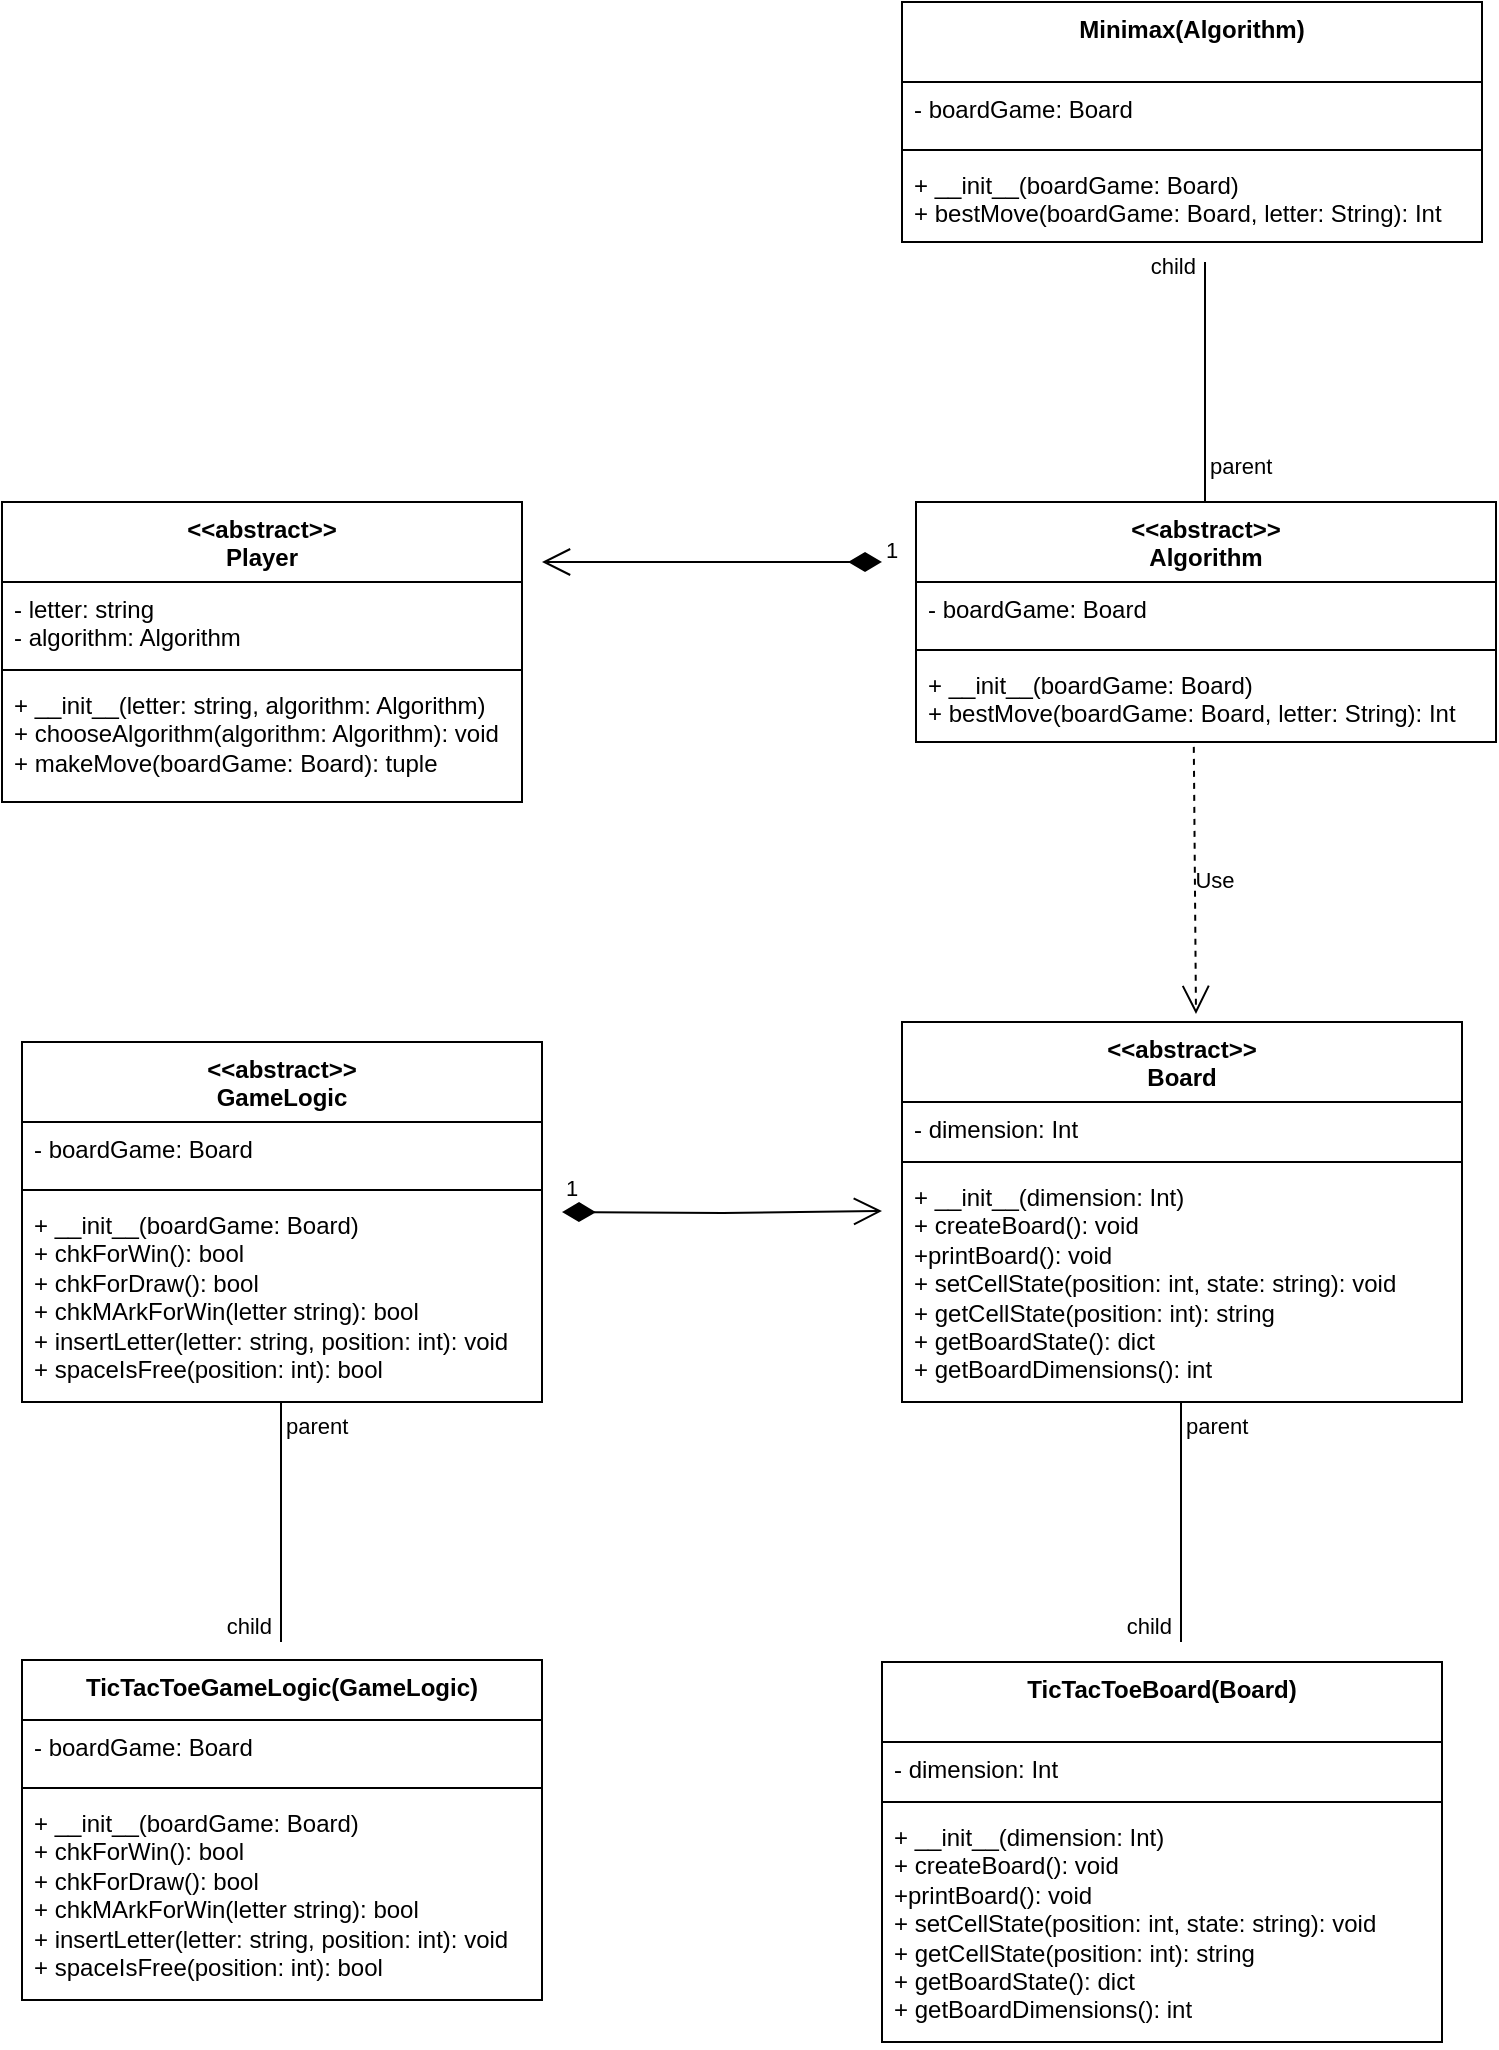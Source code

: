 <mxfile version="21.6.3" type="github">
  <diagram id="C5RBs43oDa-KdzZeNtuy" name="Page-1">
    <mxGraphModel dx="829" dy="1107" grid="1" gridSize="10" guides="1" tooltips="1" connect="1" arrows="1" fold="1" page="1" pageScale="1" pageWidth="827" pageHeight="1169" math="0" shadow="0">
      <root>
        <mxCell id="WIyWlLk6GJQsqaUBKTNV-0" />
        <mxCell id="WIyWlLk6GJQsqaUBKTNV-1" parent="WIyWlLk6GJQsqaUBKTNV-0" />
        <mxCell id="gsF-YBjQLXxrRffHI38C-0" value="&amp;lt;&amp;lt;abstract&amp;gt;&amp;gt;&lt;br&gt;Algorithm&lt;br&gt;" style="swimlane;fontStyle=1;align=center;verticalAlign=top;childLayout=stackLayout;horizontal=1;startSize=40;horizontalStack=0;resizeParent=1;resizeParentMax=0;resizeLast=0;collapsible=1;marginBottom=0;whiteSpace=wrap;html=1;" vertex="1" parent="WIyWlLk6GJQsqaUBKTNV-1">
          <mxGeometry x="537" y="420" width="290" height="120" as="geometry" />
        </mxCell>
        <mxCell id="gsF-YBjQLXxrRffHI38C-1" value="- boardGame: Board&lt;br&gt;" style="text;strokeColor=none;fillColor=none;align=left;verticalAlign=top;spacingLeft=4;spacingRight=4;overflow=hidden;rotatable=0;points=[[0,0.5],[1,0.5]];portConstraint=eastwest;whiteSpace=wrap;html=1;" vertex="1" parent="gsF-YBjQLXxrRffHI38C-0">
          <mxGeometry y="40" width="290" height="30" as="geometry" />
        </mxCell>
        <mxCell id="gsF-YBjQLXxrRffHI38C-2" value="" style="line;strokeWidth=1;fillColor=none;align=left;verticalAlign=middle;spacingTop=-1;spacingLeft=3;spacingRight=3;rotatable=0;labelPosition=right;points=[];portConstraint=eastwest;strokeColor=inherit;" vertex="1" parent="gsF-YBjQLXxrRffHI38C-0">
          <mxGeometry y="70" width="290" height="8" as="geometry" />
        </mxCell>
        <mxCell id="gsF-YBjQLXxrRffHI38C-3" value="+ __init__(boardGame: Board)&lt;br&gt;+ bestMove(boardGame: Board, letter: String): Int" style="text;strokeColor=none;fillColor=none;align=left;verticalAlign=top;spacingLeft=4;spacingRight=4;overflow=hidden;rotatable=0;points=[[0,0.5],[1,0.5]];portConstraint=eastwest;whiteSpace=wrap;html=1;" vertex="1" parent="gsF-YBjQLXxrRffHI38C-0">
          <mxGeometry y="78" width="290" height="42" as="geometry" />
        </mxCell>
        <mxCell id="gsF-YBjQLXxrRffHI38C-4" value="&amp;lt;&amp;lt;abstract&amp;gt;&amp;gt;&lt;br&gt;Board&lt;br&gt;" style="swimlane;fontStyle=1;align=center;verticalAlign=top;childLayout=stackLayout;horizontal=1;startSize=40;horizontalStack=0;resizeParent=1;resizeParentMax=0;resizeLast=0;collapsible=1;marginBottom=0;whiteSpace=wrap;html=1;" vertex="1" parent="WIyWlLk6GJQsqaUBKTNV-1">
          <mxGeometry x="530" y="680" width="280" height="190" as="geometry" />
        </mxCell>
        <mxCell id="gsF-YBjQLXxrRffHI38C-5" value="- dimension: Int" style="text;strokeColor=none;fillColor=none;align=left;verticalAlign=top;spacingLeft=4;spacingRight=4;overflow=hidden;rotatable=0;points=[[0,0.5],[1,0.5]];portConstraint=eastwest;whiteSpace=wrap;html=1;" vertex="1" parent="gsF-YBjQLXxrRffHI38C-4">
          <mxGeometry y="40" width="280" height="26" as="geometry" />
        </mxCell>
        <mxCell id="gsF-YBjQLXxrRffHI38C-6" value="" style="line;strokeWidth=1;fillColor=none;align=left;verticalAlign=middle;spacingTop=-1;spacingLeft=3;spacingRight=3;rotatable=0;labelPosition=right;points=[];portConstraint=eastwest;strokeColor=inherit;" vertex="1" parent="gsF-YBjQLXxrRffHI38C-4">
          <mxGeometry y="66" width="280" height="8" as="geometry" />
        </mxCell>
        <mxCell id="gsF-YBjQLXxrRffHI38C-7" value="+ __init__(dimension: Int)&lt;br&gt;+ createBoard(): void&lt;br&gt;+printBoard(): void&lt;br&gt;+ setCellState(position: int, state: string): void&lt;br&gt;+ getCellState(position: int): string&lt;br&gt;+ getBoardState(): dict&lt;br&gt;+ getBoardDimensions(): int" style="text;strokeColor=none;fillColor=none;align=left;verticalAlign=top;spacingLeft=4;spacingRight=4;overflow=hidden;rotatable=0;points=[[0,0.5],[1,0.5]];portConstraint=eastwest;whiteSpace=wrap;html=1;" vertex="1" parent="gsF-YBjQLXxrRffHI38C-4">
          <mxGeometry y="74" width="280" height="116" as="geometry" />
        </mxCell>
        <mxCell id="gsF-YBjQLXxrRffHI38C-12" value="&amp;lt;&amp;lt;abstract&amp;gt;&amp;gt;&lt;br&gt;GameLogic" style="swimlane;fontStyle=1;align=center;verticalAlign=top;childLayout=stackLayout;horizontal=1;startSize=40;horizontalStack=0;resizeParent=1;resizeParentMax=0;resizeLast=0;collapsible=1;marginBottom=0;whiteSpace=wrap;html=1;" vertex="1" parent="WIyWlLk6GJQsqaUBKTNV-1">
          <mxGeometry x="90" y="690" width="260" height="180" as="geometry" />
        </mxCell>
        <mxCell id="gsF-YBjQLXxrRffHI38C-13" value="- boardGame: Board" style="text;strokeColor=none;fillColor=none;align=left;verticalAlign=top;spacingLeft=4;spacingRight=4;overflow=hidden;rotatable=0;points=[[0,0.5],[1,0.5]];portConstraint=eastwest;whiteSpace=wrap;html=1;" vertex="1" parent="gsF-YBjQLXxrRffHI38C-12">
          <mxGeometry y="40" width="260" height="30" as="geometry" />
        </mxCell>
        <mxCell id="gsF-YBjQLXxrRffHI38C-14" value="" style="line;strokeWidth=1;fillColor=none;align=left;verticalAlign=middle;spacingTop=-1;spacingLeft=3;spacingRight=3;rotatable=0;labelPosition=right;points=[];portConstraint=eastwest;strokeColor=inherit;" vertex="1" parent="gsF-YBjQLXxrRffHI38C-12">
          <mxGeometry y="70" width="260" height="8" as="geometry" />
        </mxCell>
        <mxCell id="gsF-YBjQLXxrRffHI38C-15" value="+ __init__(boardGame: Board)&lt;br&gt;+ chkForWin(): bool&lt;br&gt;+ chkForDraw(): bool&lt;br&gt;+ chkMArkForWin(letter string): bool&lt;br&gt;+ insertLetter(letter: string, position: int): void&lt;br&gt;+ spaceIsFree(position: int): bool" style="text;strokeColor=none;fillColor=none;align=left;verticalAlign=top;spacingLeft=4;spacingRight=4;overflow=hidden;rotatable=0;points=[[0,0.5],[1,0.5]];portConstraint=eastwest;whiteSpace=wrap;html=1;" vertex="1" parent="gsF-YBjQLXxrRffHI38C-12">
          <mxGeometry y="78" width="260" height="102" as="geometry" />
        </mxCell>
        <mxCell id="gsF-YBjQLXxrRffHI38C-16" value="&amp;lt;&amp;lt;abstract&amp;gt;&amp;gt;&lt;br&gt;Player" style="swimlane;fontStyle=1;align=center;verticalAlign=top;childLayout=stackLayout;horizontal=1;startSize=40;horizontalStack=0;resizeParent=1;resizeParentMax=0;resizeLast=0;collapsible=1;marginBottom=0;whiteSpace=wrap;html=1;" vertex="1" parent="WIyWlLk6GJQsqaUBKTNV-1">
          <mxGeometry x="80" y="420" width="260" height="150" as="geometry" />
        </mxCell>
        <mxCell id="gsF-YBjQLXxrRffHI38C-17" value="- letter: string&lt;br&gt;- algorithm: Algorithm" style="text;strokeColor=none;fillColor=none;align=left;verticalAlign=top;spacingLeft=4;spacingRight=4;overflow=hidden;rotatable=0;points=[[0,0.5],[1,0.5]];portConstraint=eastwest;whiteSpace=wrap;html=1;" vertex="1" parent="gsF-YBjQLXxrRffHI38C-16">
          <mxGeometry y="40" width="260" height="40" as="geometry" />
        </mxCell>
        <mxCell id="gsF-YBjQLXxrRffHI38C-18" value="" style="line;strokeWidth=1;fillColor=none;align=left;verticalAlign=middle;spacingTop=-1;spacingLeft=3;spacingRight=3;rotatable=0;labelPosition=right;points=[];portConstraint=eastwest;strokeColor=inherit;" vertex="1" parent="gsF-YBjQLXxrRffHI38C-16">
          <mxGeometry y="80" width="260" height="8" as="geometry" />
        </mxCell>
        <mxCell id="gsF-YBjQLXxrRffHI38C-19" value="+ __init__(letter: string, algorithm: Algorithm)&lt;br&gt;+ chooseAlgorithm(algorithm: Algorithm): void&lt;br&gt;+ makeMove(boardGame: Board): tuple" style="text;strokeColor=none;fillColor=none;align=left;verticalAlign=top;spacingLeft=4;spacingRight=4;overflow=hidden;rotatable=0;points=[[0,0.5],[1,0.5]];portConstraint=eastwest;whiteSpace=wrap;html=1;" vertex="1" parent="gsF-YBjQLXxrRffHI38C-16">
          <mxGeometry y="88" width="260" height="62" as="geometry" />
        </mxCell>
        <mxCell id="gsF-YBjQLXxrRffHI38C-22" value="Use" style="endArrow=open;endSize=12;dashed=1;html=1;rounded=0;exitX=0.479;exitY=1.058;exitDx=0;exitDy=0;exitPerimeter=0;entryX=0.525;entryY=-0.021;entryDx=0;entryDy=0;entryPerimeter=0;" edge="1" parent="WIyWlLk6GJQsqaUBKTNV-1" source="gsF-YBjQLXxrRffHI38C-3" target="gsF-YBjQLXxrRffHI38C-4">
          <mxGeometry y="10" width="160" relative="1" as="geometry">
            <mxPoint x="602" y="600" as="sourcePoint" />
            <mxPoint x="762" y="600" as="targetPoint" />
            <mxPoint as="offset" />
          </mxGeometry>
        </mxCell>
        <mxCell id="gsF-YBjQLXxrRffHI38C-37" value="" style="endArrow=none;html=1;edgeStyle=orthogonalEdgeStyle;rounded=0;exitX=0.515;exitY=1;exitDx=0;exitDy=0;exitPerimeter=0;" edge="1" parent="WIyWlLk6GJQsqaUBKTNV-1">
          <mxGeometry relative="1" as="geometry">
            <mxPoint x="681.5" y="300" as="sourcePoint" />
            <mxPoint x="681.5" y="420" as="targetPoint" />
          </mxGeometry>
        </mxCell>
        <mxCell id="gsF-YBjQLXxrRffHI38C-38" value="parent" style="edgeLabel;resizable=0;html=1;align=left;verticalAlign=bottom;" connectable="0" vertex="1" parent="gsF-YBjQLXxrRffHI38C-37">
          <mxGeometry x="-1" relative="1" as="geometry">
            <mxPoint y="110" as="offset" />
          </mxGeometry>
        </mxCell>
        <mxCell id="gsF-YBjQLXxrRffHI38C-39" value="child" style="edgeLabel;resizable=0;html=1;align=right;verticalAlign=bottom;" connectable="0" vertex="1" parent="gsF-YBjQLXxrRffHI38C-37">
          <mxGeometry x="1" relative="1" as="geometry">
            <mxPoint x="-4" y="-110" as="offset" />
          </mxGeometry>
        </mxCell>
        <mxCell id="gsF-YBjQLXxrRffHI38C-44" value="Minimax(Algorithm)" style="swimlane;fontStyle=1;align=center;verticalAlign=top;childLayout=stackLayout;horizontal=1;startSize=40;horizontalStack=0;resizeParent=1;resizeParentMax=0;resizeLast=0;collapsible=1;marginBottom=0;whiteSpace=wrap;html=1;" vertex="1" parent="WIyWlLk6GJQsqaUBKTNV-1">
          <mxGeometry x="530" y="170" width="290" height="120" as="geometry" />
        </mxCell>
        <mxCell id="gsF-YBjQLXxrRffHI38C-45" value="- boardGame: Board&lt;br&gt;" style="text;strokeColor=none;fillColor=none;align=left;verticalAlign=top;spacingLeft=4;spacingRight=4;overflow=hidden;rotatable=0;points=[[0,0.5],[1,0.5]];portConstraint=eastwest;whiteSpace=wrap;html=1;" vertex="1" parent="gsF-YBjQLXxrRffHI38C-44">
          <mxGeometry y="40" width="290" height="30" as="geometry" />
        </mxCell>
        <mxCell id="gsF-YBjQLXxrRffHI38C-46" value="" style="line;strokeWidth=1;fillColor=none;align=left;verticalAlign=middle;spacingTop=-1;spacingLeft=3;spacingRight=3;rotatable=0;labelPosition=right;points=[];portConstraint=eastwest;strokeColor=inherit;" vertex="1" parent="gsF-YBjQLXxrRffHI38C-44">
          <mxGeometry y="70" width="290" height="8" as="geometry" />
        </mxCell>
        <mxCell id="gsF-YBjQLXxrRffHI38C-47" value="+ __init__(boardGame: Board)&lt;br&gt;+ bestMove(boardGame: Board, letter: String): Int" style="text;strokeColor=none;fillColor=none;align=left;verticalAlign=top;spacingLeft=4;spacingRight=4;overflow=hidden;rotatable=0;points=[[0,0.5],[1,0.5]];portConstraint=eastwest;whiteSpace=wrap;html=1;" vertex="1" parent="gsF-YBjQLXxrRffHI38C-44">
          <mxGeometry y="78" width="290" height="42" as="geometry" />
        </mxCell>
        <mxCell id="gsF-YBjQLXxrRffHI38C-48" value="TicTacToeGameLogic(GameLogic)" style="swimlane;fontStyle=1;align=center;verticalAlign=top;childLayout=stackLayout;horizontal=1;startSize=30;horizontalStack=0;resizeParent=1;resizeParentMax=0;resizeLast=0;collapsible=1;marginBottom=0;whiteSpace=wrap;html=1;" vertex="1" parent="WIyWlLk6GJQsqaUBKTNV-1">
          <mxGeometry x="90" y="999" width="260" height="170" as="geometry" />
        </mxCell>
        <mxCell id="gsF-YBjQLXxrRffHI38C-49" value="- boardGame: Board" style="text;strokeColor=none;fillColor=none;align=left;verticalAlign=top;spacingLeft=4;spacingRight=4;overflow=hidden;rotatable=0;points=[[0,0.5],[1,0.5]];portConstraint=eastwest;whiteSpace=wrap;html=1;" vertex="1" parent="gsF-YBjQLXxrRffHI38C-48">
          <mxGeometry y="30" width="260" height="30" as="geometry" />
        </mxCell>
        <mxCell id="gsF-YBjQLXxrRffHI38C-50" value="" style="line;strokeWidth=1;fillColor=none;align=left;verticalAlign=middle;spacingTop=-1;spacingLeft=3;spacingRight=3;rotatable=0;labelPosition=right;points=[];portConstraint=eastwest;strokeColor=inherit;" vertex="1" parent="gsF-YBjQLXxrRffHI38C-48">
          <mxGeometry y="60" width="260" height="8" as="geometry" />
        </mxCell>
        <mxCell id="gsF-YBjQLXxrRffHI38C-51" value="+ __init__(boardGame: Board)&lt;br&gt;+ chkForWin(): bool&lt;br&gt;+ chkForDraw(): bool&lt;br&gt;+ chkMArkForWin(letter string): bool&lt;br&gt;+ insertLetter(letter: string, position: int): void&lt;br&gt;+ spaceIsFree(position: int): bool" style="text;strokeColor=none;fillColor=none;align=left;verticalAlign=top;spacingLeft=4;spacingRight=4;overflow=hidden;rotatable=0;points=[[0,0.5],[1,0.5]];portConstraint=eastwest;whiteSpace=wrap;html=1;" vertex="1" parent="gsF-YBjQLXxrRffHI38C-48">
          <mxGeometry y="68" width="260" height="102" as="geometry" />
        </mxCell>
        <mxCell id="gsF-YBjQLXxrRffHI38C-52" value="TicTacToeBoard(Board)" style="swimlane;fontStyle=1;align=center;verticalAlign=top;childLayout=stackLayout;horizontal=1;startSize=40;horizontalStack=0;resizeParent=1;resizeParentMax=0;resizeLast=0;collapsible=1;marginBottom=0;whiteSpace=wrap;html=1;" vertex="1" parent="WIyWlLk6GJQsqaUBKTNV-1">
          <mxGeometry x="520" y="1000" width="280" height="190" as="geometry" />
        </mxCell>
        <mxCell id="gsF-YBjQLXxrRffHI38C-53" value="- dimension: Int" style="text;strokeColor=none;fillColor=none;align=left;verticalAlign=top;spacingLeft=4;spacingRight=4;overflow=hidden;rotatable=0;points=[[0,0.5],[1,0.5]];portConstraint=eastwest;whiteSpace=wrap;html=1;" vertex="1" parent="gsF-YBjQLXxrRffHI38C-52">
          <mxGeometry y="40" width="280" height="26" as="geometry" />
        </mxCell>
        <mxCell id="gsF-YBjQLXxrRffHI38C-54" value="" style="line;strokeWidth=1;fillColor=none;align=left;verticalAlign=middle;spacingTop=-1;spacingLeft=3;spacingRight=3;rotatable=0;labelPosition=right;points=[];portConstraint=eastwest;strokeColor=inherit;" vertex="1" parent="gsF-YBjQLXxrRffHI38C-52">
          <mxGeometry y="66" width="280" height="8" as="geometry" />
        </mxCell>
        <mxCell id="gsF-YBjQLXxrRffHI38C-55" value="+ __init__(dimension: Int)&lt;br&gt;+ createBoard(): void&lt;br&gt;+printBoard(): void&lt;br&gt;+ setCellState(position: int, state: string): void&lt;br&gt;+ getCellState(position: int): string&lt;br&gt;+ getBoardState(): dict&lt;br&gt;+ getBoardDimensions(): int" style="text;strokeColor=none;fillColor=none;align=left;verticalAlign=top;spacingLeft=4;spacingRight=4;overflow=hidden;rotatable=0;points=[[0,0.5],[1,0.5]];portConstraint=eastwest;whiteSpace=wrap;html=1;" vertex="1" parent="gsF-YBjQLXxrRffHI38C-52">
          <mxGeometry y="74" width="280" height="116" as="geometry" />
        </mxCell>
        <mxCell id="gsF-YBjQLXxrRffHI38C-56" value="" style="endArrow=none;html=1;edgeStyle=orthogonalEdgeStyle;rounded=0;exitX=0.515;exitY=1;exitDx=0;exitDy=0;exitPerimeter=0;" edge="1" parent="WIyWlLk6GJQsqaUBKTNV-1">
          <mxGeometry relative="1" as="geometry">
            <mxPoint x="669.5" y="870" as="sourcePoint" />
            <mxPoint x="669.5" y="990" as="targetPoint" />
          </mxGeometry>
        </mxCell>
        <mxCell id="gsF-YBjQLXxrRffHI38C-57" value="parent" style="edgeLabel;resizable=0;html=1;align=left;verticalAlign=bottom;" connectable="0" vertex="1" parent="gsF-YBjQLXxrRffHI38C-56">
          <mxGeometry x="-1" relative="1" as="geometry">
            <mxPoint y="20" as="offset" />
          </mxGeometry>
        </mxCell>
        <mxCell id="gsF-YBjQLXxrRffHI38C-58" value="child" style="edgeLabel;resizable=0;html=1;align=right;verticalAlign=bottom;" connectable="0" vertex="1" parent="gsF-YBjQLXxrRffHI38C-56">
          <mxGeometry x="1" relative="1" as="geometry">
            <mxPoint x="-4" as="offset" />
          </mxGeometry>
        </mxCell>
        <mxCell id="gsF-YBjQLXxrRffHI38C-64" value="1" style="endArrow=open;html=1;endSize=12;startArrow=diamondThin;startSize=14;startFill=1;edgeStyle=orthogonalEdgeStyle;align=left;verticalAlign=bottom;rounded=0;movable=1;resizable=1;rotatable=1;deletable=1;editable=1;locked=0;connectable=1;" edge="1" parent="WIyWlLk6GJQsqaUBKTNV-1">
          <mxGeometry x="-1" y="3" relative="1" as="geometry">
            <mxPoint x="520" y="450" as="sourcePoint" />
            <mxPoint x="350" y="450" as="targetPoint" />
          </mxGeometry>
        </mxCell>
        <mxCell id="gsF-YBjQLXxrRffHI38C-65" value="1" style="endArrow=open;html=1;endSize=12;startArrow=diamondThin;startSize=14;startFill=1;edgeStyle=orthogonalEdgeStyle;align=left;verticalAlign=bottom;rounded=0;movable=1;resizable=1;rotatable=1;deletable=1;editable=1;locked=0;connectable=1;" edge="1" parent="WIyWlLk6GJQsqaUBKTNV-1">
          <mxGeometry x="-1" y="3" relative="1" as="geometry">
            <mxPoint x="360" y="775" as="sourcePoint" />
            <mxPoint x="520" y="774.5" as="targetPoint" />
          </mxGeometry>
        </mxCell>
        <mxCell id="gsF-YBjQLXxrRffHI38C-66" value="" style="endArrow=none;html=1;edgeStyle=orthogonalEdgeStyle;rounded=0;exitX=0.515;exitY=1;exitDx=0;exitDy=0;exitPerimeter=0;" edge="1" parent="WIyWlLk6GJQsqaUBKTNV-1">
          <mxGeometry relative="1" as="geometry">
            <mxPoint x="219.5" y="870" as="sourcePoint" />
            <mxPoint x="219.5" y="990" as="targetPoint" />
          </mxGeometry>
        </mxCell>
        <mxCell id="gsF-YBjQLXxrRffHI38C-67" value="parent" style="edgeLabel;resizable=0;html=1;align=left;verticalAlign=bottom;" connectable="0" vertex="1" parent="gsF-YBjQLXxrRffHI38C-66">
          <mxGeometry x="-1" relative="1" as="geometry">
            <mxPoint y="20" as="offset" />
          </mxGeometry>
        </mxCell>
        <mxCell id="gsF-YBjQLXxrRffHI38C-68" value="child" style="edgeLabel;resizable=0;html=1;align=right;verticalAlign=bottom;" connectable="0" vertex="1" parent="gsF-YBjQLXxrRffHI38C-66">
          <mxGeometry x="1" relative="1" as="geometry">
            <mxPoint x="-4" as="offset" />
          </mxGeometry>
        </mxCell>
      </root>
    </mxGraphModel>
  </diagram>
</mxfile>
